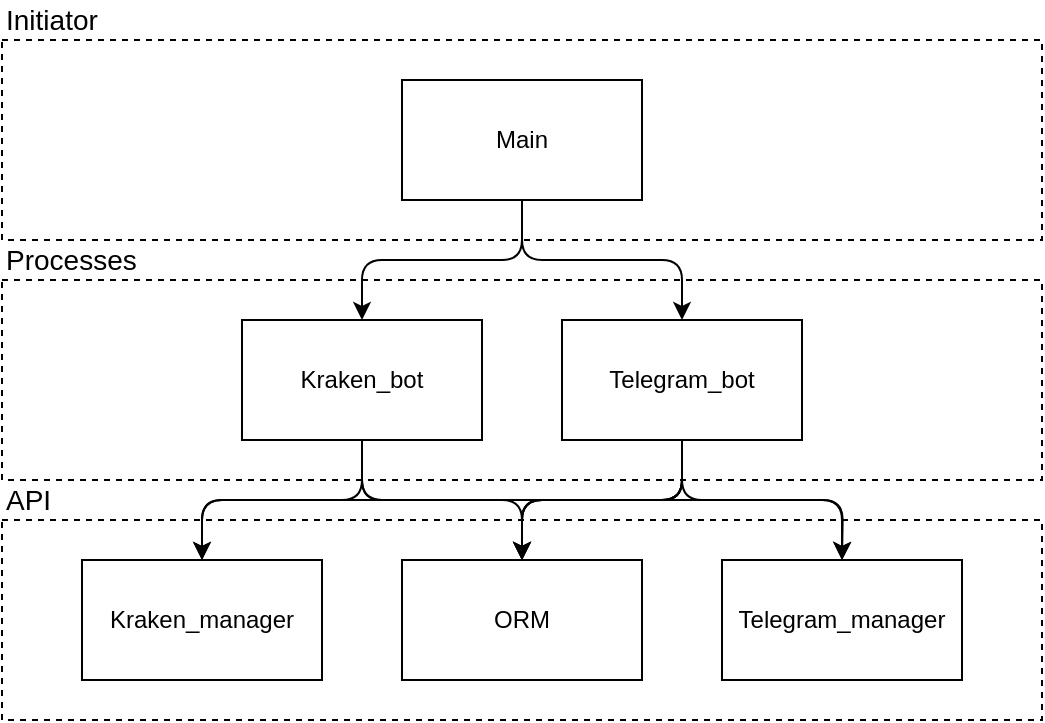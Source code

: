<mxfile version="13.7.9" type="embed"><diagram id="O8FNWGS9hDB0b1hOmVu-" name="Page-1"><mxGraphModel dx="1187" dy="1119" grid="1" gridSize="10" guides="1" tooltips="1" connect="1" arrows="1" fold="1" page="1" pageScale="1" pageWidth="850" pageHeight="1100" math="0" shadow="0"><root><mxCell id="0"/><mxCell id="1" parent="0"/><mxCell id="2" value="" style="whiteSpace=wrap;html=1;fillColor=none;dashed=1;align=left;" vertex="1" parent="1"><mxGeometry x="40" y="60" width="520" height="100" as="geometry"/></mxCell><mxCell id="3" value="" style="whiteSpace=wrap;html=1;fillColor=none;dashed=1;" vertex="1" parent="1"><mxGeometry x="40" y="180" width="520" height="100" as="geometry"/></mxCell><mxCell id="4" value="" style="whiteSpace=wrap;html=1;fillColor=none;dashed=1;" vertex="1" parent="1"><mxGeometry x="40" y="300" width="520" height="100" as="geometry"/></mxCell><mxCell id="5" value="Kraken_manager" style="whiteSpace=wrap;html=1;" vertex="1" parent="1"><mxGeometry x="80" y="320" width="120" height="60" as="geometry"/></mxCell><mxCell id="6" value="ORM" style="whiteSpace=wrap;html=1;" vertex="1" parent="1"><mxGeometry x="240" y="320" width="120" height="60" as="geometry"/></mxCell><mxCell id="7" value="Telegram_manager" style="whiteSpace=wrap;html=1;" vertex="1" parent="1"><mxGeometry x="400" y="320" width="120" height="60" as="geometry"/></mxCell><mxCell id="8" style="edgeStyle=orthogonalEdgeStyle;orthogonalLoop=1;jettySize=auto;html=1;exitX=0.5;exitY=1;exitDx=0;exitDy=0;entryX=0.5;entryY=0;entryDx=0;entryDy=0;fontSize=14;" edge="1" parent="1" source="11" target="5"><mxGeometry relative="1" as="geometry"/></mxCell><mxCell id="9" style="edgeStyle=orthogonalEdgeStyle;orthogonalLoop=1;jettySize=auto;html=1;exitX=0.5;exitY=1;exitDx=0;exitDy=0;entryX=0.5;entryY=0;entryDx=0;entryDy=0;fontSize=14;" edge="1" parent="1" source="11" target="6"><mxGeometry relative="1" as="geometry"/></mxCell><mxCell id="10" style="edgeStyle=orthogonalEdgeStyle;orthogonalLoop=1;jettySize=auto;html=1;exitX=0.5;exitY=1;exitDx=0;exitDy=0;entryX=0.5;entryY=0;entryDx=0;entryDy=0;fontSize=14;" edge="1" parent="1" source="11" target="7"><mxGeometry relative="1" as="geometry"/></mxCell><mxCell id="11" value="Kraken_bot" style="whiteSpace=wrap;html=1;" vertex="1" parent="1"><mxGeometry x="160" y="200" width="120" height="60" as="geometry"/></mxCell><mxCell id="12" style="edgeStyle=orthogonalEdgeStyle;orthogonalLoop=1;jettySize=auto;html=1;exitX=0.5;exitY=1;exitDx=0;exitDy=0;entryX=0.5;entryY=0;entryDx=0;entryDy=0;fontSize=14;" edge="1" parent="1" source="17" target="6"><mxGeometry relative="1" as="geometry"/></mxCell><mxCell id="13" style="edgeStyle=orthogonalEdgeStyle;orthogonalLoop=1;jettySize=auto;html=1;exitX=0.5;exitY=1;exitDx=0;exitDy=0;entryX=0.5;entryY=0;entryDx=0;entryDy=0;" edge="1" parent="1" source="17" target="6"><mxGeometry relative="1" as="geometry"/></mxCell><mxCell id="14" style="edgeStyle=orthogonalEdgeStyle;orthogonalLoop=1;jettySize=auto;html=1;exitX=0.5;exitY=1;exitDx=0;exitDy=0;entryX=0.5;entryY=0;entryDx=0;entryDy=0;" edge="1" parent="1" source="17" target="6"><mxGeometry relative="1" as="geometry"/></mxCell><mxCell id="15" style="edgeStyle=orthogonalEdgeStyle;orthogonalLoop=1;jettySize=auto;html=1;exitX=0.5;exitY=1;exitDx=0;exitDy=0;" edge="1" parent="1" source="17"><mxGeometry relative="1" as="geometry"><mxPoint x="460" y="320" as="targetPoint"/></mxGeometry></mxCell><mxCell id="16" style="edgeStyle=orthogonalEdgeStyle;orthogonalLoop=1;jettySize=auto;html=1;exitX=0.5;exitY=1;exitDx=0;exitDy=0;entryX=0.5;entryY=0;entryDx=0;entryDy=0;" edge="1" parent="1" source="17" target="5"><mxGeometry relative="1" as="geometry"/></mxCell><mxCell id="17" value="Telegram_bot" style="whiteSpace=wrap;html=1;" vertex="1" parent="1"><mxGeometry x="320" y="200" width="120" height="60" as="geometry"/></mxCell><mxCell id="18" style="edgeStyle=orthogonalEdgeStyle;orthogonalLoop=1;jettySize=auto;html=1;exitX=0.5;exitY=1;exitDx=0;exitDy=0;entryX=0.5;entryY=0;entryDx=0;entryDy=0;fontSize=14;" edge="1" parent="1" source="20" target="11"><mxGeometry relative="1" as="geometry"/></mxCell><mxCell id="19" style="edgeStyle=orthogonalEdgeStyle;orthogonalLoop=1;jettySize=auto;html=1;exitX=0.5;exitY=1;exitDx=0;exitDy=0;entryX=0.5;entryY=0;entryDx=0;entryDy=0;fontSize=14;" edge="1" parent="1" source="20" target="17"><mxGeometry relative="1" as="geometry"/></mxCell><mxCell id="20" value="Main" style="whiteSpace=wrap;html=1;" vertex="1" parent="1"><mxGeometry x="240" y="80" width="120" height="60" as="geometry"/></mxCell><mxCell id="22" value="Initiator" style="text;html=1;align=left;verticalAlign=middle;resizable=0;points=[];autosize=1;fontSize=14;" vertex="1" parent="1"><mxGeometry x="40" y="40" width="60" height="20" as="geometry"/></mxCell><mxCell id="23" value="Processes" style="text;html=1;align=left;verticalAlign=middle;resizable=0;points=[];autosize=1;fontSize=14;" vertex="1" parent="1"><mxGeometry x="40" y="160" width="80" height="20" as="geometry"/></mxCell><mxCell id="24" value="API" style="text;html=1;align=left;verticalAlign=middle;resizable=0;points=[];autosize=1;fontSize=14;" vertex="1" parent="1"><mxGeometry x="40" y="280" width="40" height="20" as="geometry"/></mxCell></root></mxGraphModel></diagram></mxfile>